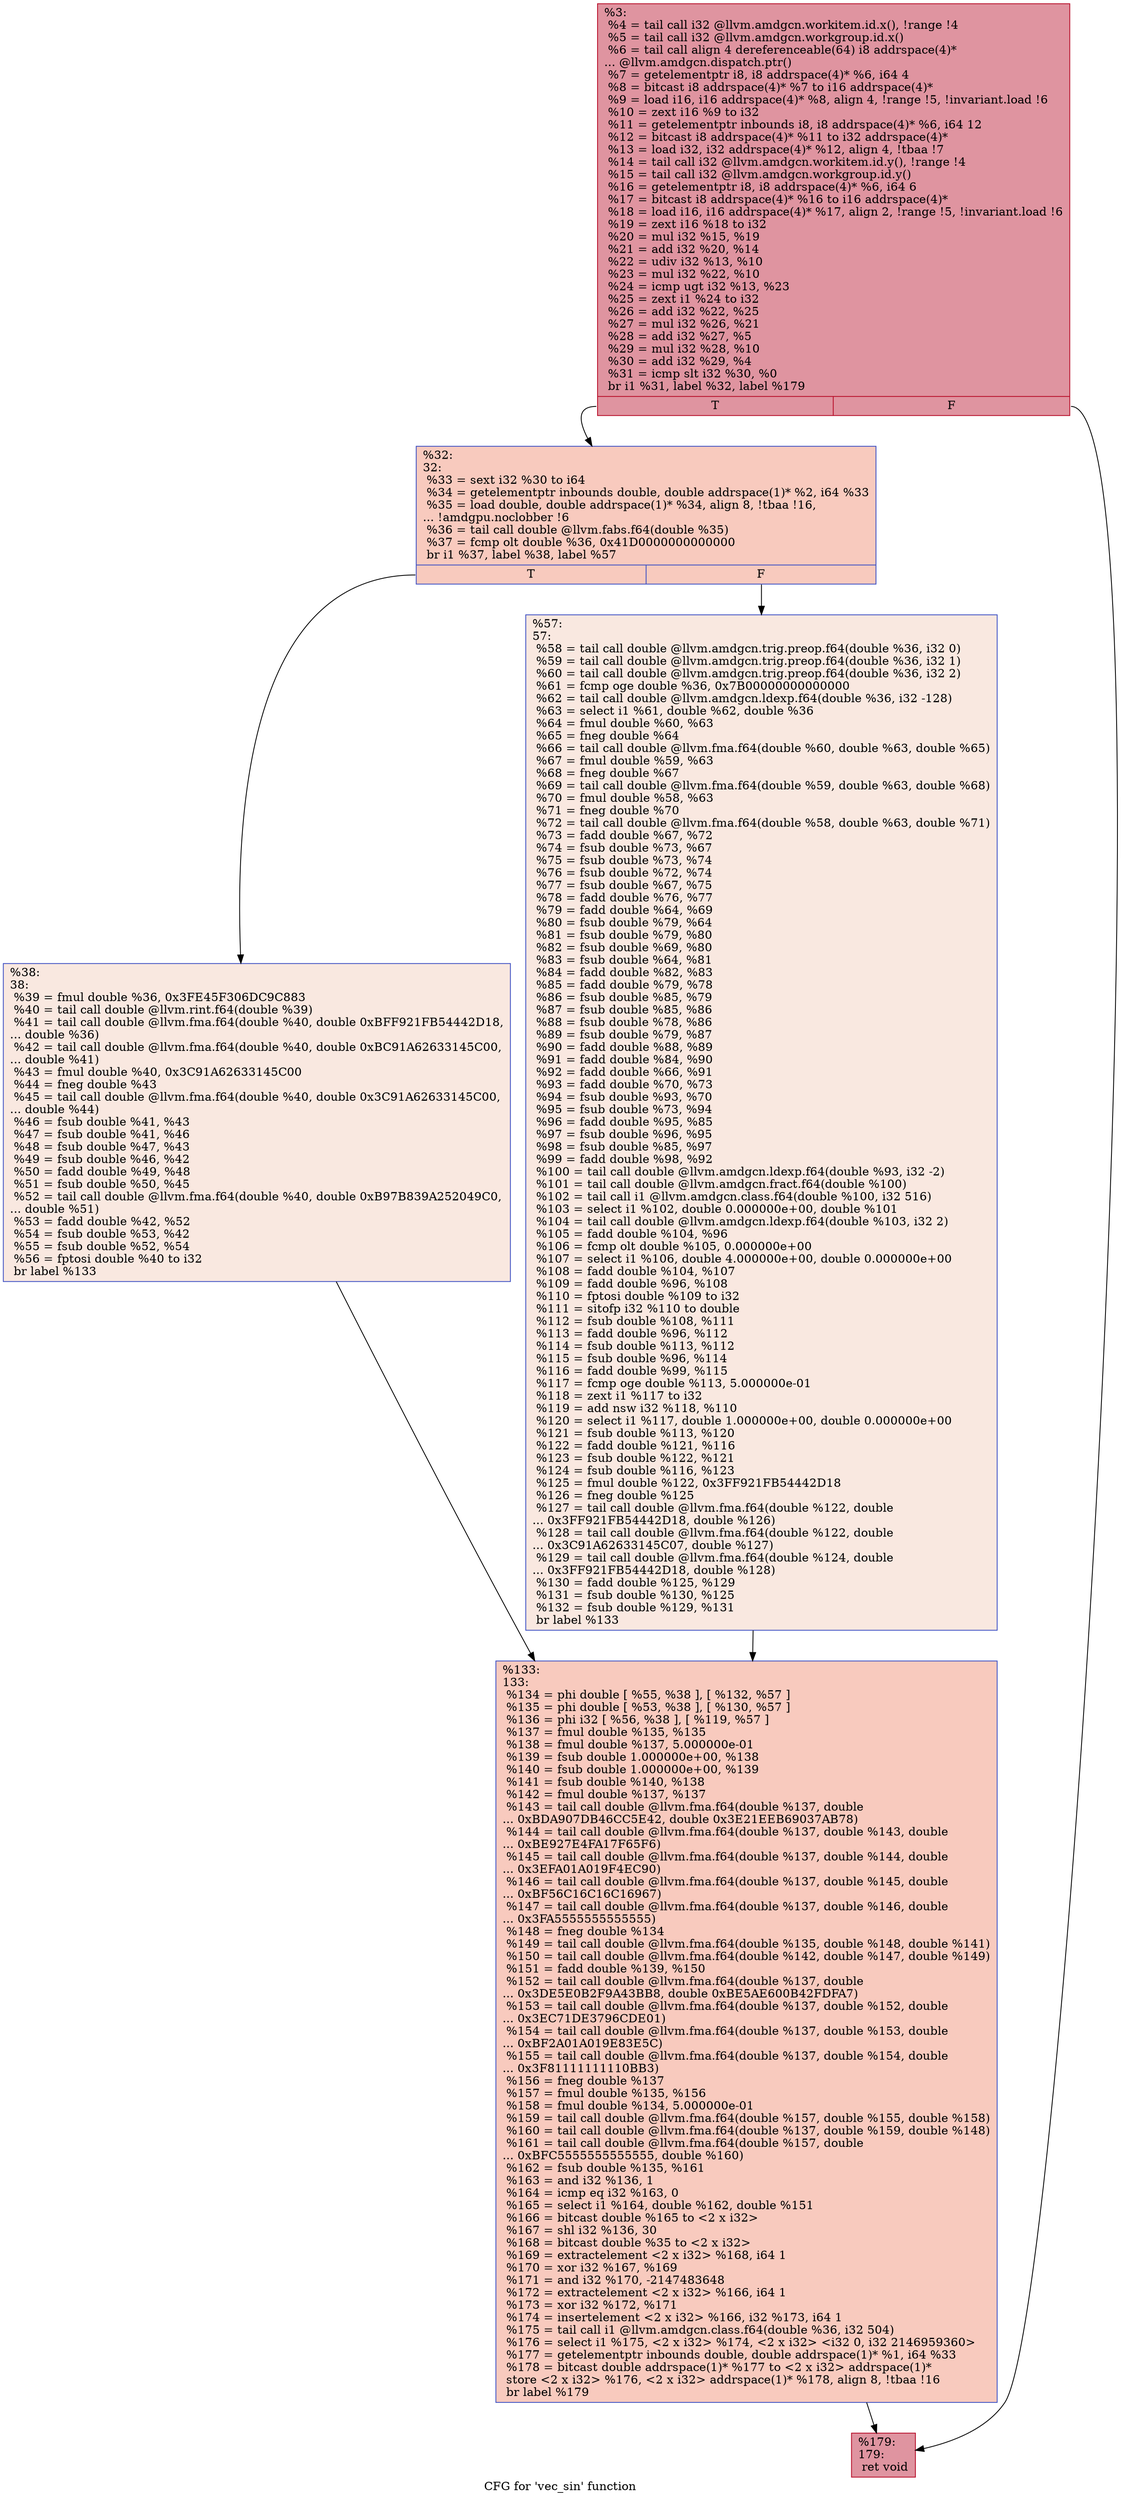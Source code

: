 digraph "CFG for 'vec_sin' function" {
	label="CFG for 'vec_sin' function";

	Node0x485c420 [shape=record,color="#b70d28ff", style=filled, fillcolor="#b70d2870",label="{%3:\l  %4 = tail call i32 @llvm.amdgcn.workitem.id.x(), !range !4\l  %5 = tail call i32 @llvm.amdgcn.workgroup.id.x()\l  %6 = tail call align 4 dereferenceable(64) i8 addrspace(4)*\l... @llvm.amdgcn.dispatch.ptr()\l  %7 = getelementptr i8, i8 addrspace(4)* %6, i64 4\l  %8 = bitcast i8 addrspace(4)* %7 to i16 addrspace(4)*\l  %9 = load i16, i16 addrspace(4)* %8, align 4, !range !5, !invariant.load !6\l  %10 = zext i16 %9 to i32\l  %11 = getelementptr inbounds i8, i8 addrspace(4)* %6, i64 12\l  %12 = bitcast i8 addrspace(4)* %11 to i32 addrspace(4)*\l  %13 = load i32, i32 addrspace(4)* %12, align 4, !tbaa !7\l  %14 = tail call i32 @llvm.amdgcn.workitem.id.y(), !range !4\l  %15 = tail call i32 @llvm.amdgcn.workgroup.id.y()\l  %16 = getelementptr i8, i8 addrspace(4)* %6, i64 6\l  %17 = bitcast i8 addrspace(4)* %16 to i16 addrspace(4)*\l  %18 = load i16, i16 addrspace(4)* %17, align 2, !range !5, !invariant.load !6\l  %19 = zext i16 %18 to i32\l  %20 = mul i32 %15, %19\l  %21 = add i32 %20, %14\l  %22 = udiv i32 %13, %10\l  %23 = mul i32 %22, %10\l  %24 = icmp ugt i32 %13, %23\l  %25 = zext i1 %24 to i32\l  %26 = add i32 %22, %25\l  %27 = mul i32 %26, %21\l  %28 = add i32 %27, %5\l  %29 = mul i32 %28, %10\l  %30 = add i32 %29, %4\l  %31 = icmp slt i32 %30, %0\l  br i1 %31, label %32, label %179\l|{<s0>T|<s1>F}}"];
	Node0x485c420:s0 -> Node0x4860460;
	Node0x485c420:s1 -> Node0x48604f0;
	Node0x4860460 [shape=record,color="#3d50c3ff", style=filled, fillcolor="#ef886b70",label="{%32:\l32:                                               \l  %33 = sext i32 %30 to i64\l  %34 = getelementptr inbounds double, double addrspace(1)* %2, i64 %33\l  %35 = load double, double addrspace(1)* %34, align 8, !tbaa !16,\l... !amdgpu.noclobber !6\l  %36 = tail call double @llvm.fabs.f64(double %35)\l  %37 = fcmp olt double %36, 0x41D0000000000000\l  br i1 %37, label %38, label %57\l|{<s0>T|<s1>F}}"];
	Node0x4860460:s0 -> Node0x48616d0;
	Node0x4860460:s1 -> Node0x4861760;
	Node0x48616d0 [shape=record,color="#3d50c3ff", style=filled, fillcolor="#f1ccb870",label="{%38:\l38:                                               \l  %39 = fmul double %36, 0x3FE45F306DC9C883\l  %40 = tail call double @llvm.rint.f64(double %39)\l  %41 = tail call double @llvm.fma.f64(double %40, double 0xBFF921FB54442D18,\l... double %36)\l  %42 = tail call double @llvm.fma.f64(double %40, double 0xBC91A62633145C00,\l... double %41)\l  %43 = fmul double %40, 0x3C91A62633145C00\l  %44 = fneg double %43\l  %45 = tail call double @llvm.fma.f64(double %40, double 0x3C91A62633145C00,\l... double %44)\l  %46 = fsub double %41, %43\l  %47 = fsub double %41, %46\l  %48 = fsub double %47, %43\l  %49 = fsub double %46, %42\l  %50 = fadd double %49, %48\l  %51 = fsub double %50, %45\l  %52 = tail call double @llvm.fma.f64(double %40, double 0xB97B839A252049C0,\l... double %51)\l  %53 = fadd double %42, %52\l  %54 = fsub double %53, %42\l  %55 = fsub double %52, %54\l  %56 = fptosi double %40 to i32\l  br label %133\l}"];
	Node0x48616d0 -> Node0x4862920;
	Node0x4861760 [shape=record,color="#3d50c3ff", style=filled, fillcolor="#f1ccb870",label="{%57:\l57:                                               \l  %58 = tail call double @llvm.amdgcn.trig.preop.f64(double %36, i32 0)\l  %59 = tail call double @llvm.amdgcn.trig.preop.f64(double %36, i32 1)\l  %60 = tail call double @llvm.amdgcn.trig.preop.f64(double %36, i32 2)\l  %61 = fcmp oge double %36, 0x7B00000000000000\l  %62 = tail call double @llvm.amdgcn.ldexp.f64(double %36, i32 -128)\l  %63 = select i1 %61, double %62, double %36\l  %64 = fmul double %60, %63\l  %65 = fneg double %64\l  %66 = tail call double @llvm.fma.f64(double %60, double %63, double %65)\l  %67 = fmul double %59, %63\l  %68 = fneg double %67\l  %69 = tail call double @llvm.fma.f64(double %59, double %63, double %68)\l  %70 = fmul double %58, %63\l  %71 = fneg double %70\l  %72 = tail call double @llvm.fma.f64(double %58, double %63, double %71)\l  %73 = fadd double %67, %72\l  %74 = fsub double %73, %67\l  %75 = fsub double %73, %74\l  %76 = fsub double %72, %74\l  %77 = fsub double %67, %75\l  %78 = fadd double %76, %77\l  %79 = fadd double %64, %69\l  %80 = fsub double %79, %64\l  %81 = fsub double %79, %80\l  %82 = fsub double %69, %80\l  %83 = fsub double %64, %81\l  %84 = fadd double %82, %83\l  %85 = fadd double %79, %78\l  %86 = fsub double %85, %79\l  %87 = fsub double %85, %86\l  %88 = fsub double %78, %86\l  %89 = fsub double %79, %87\l  %90 = fadd double %88, %89\l  %91 = fadd double %84, %90\l  %92 = fadd double %66, %91\l  %93 = fadd double %70, %73\l  %94 = fsub double %93, %70\l  %95 = fsub double %73, %94\l  %96 = fadd double %95, %85\l  %97 = fsub double %96, %95\l  %98 = fsub double %85, %97\l  %99 = fadd double %98, %92\l  %100 = tail call double @llvm.amdgcn.ldexp.f64(double %93, i32 -2)\l  %101 = tail call double @llvm.amdgcn.fract.f64(double %100)\l  %102 = tail call i1 @llvm.amdgcn.class.f64(double %100, i32 516)\l  %103 = select i1 %102, double 0.000000e+00, double %101\l  %104 = tail call double @llvm.amdgcn.ldexp.f64(double %103, i32 2)\l  %105 = fadd double %104, %96\l  %106 = fcmp olt double %105, 0.000000e+00\l  %107 = select i1 %106, double 4.000000e+00, double 0.000000e+00\l  %108 = fadd double %104, %107\l  %109 = fadd double %96, %108\l  %110 = fptosi double %109 to i32\l  %111 = sitofp i32 %110 to double\l  %112 = fsub double %108, %111\l  %113 = fadd double %96, %112\l  %114 = fsub double %113, %112\l  %115 = fsub double %96, %114\l  %116 = fadd double %99, %115\l  %117 = fcmp oge double %113, 5.000000e-01\l  %118 = zext i1 %117 to i32\l  %119 = add nsw i32 %118, %110\l  %120 = select i1 %117, double 1.000000e+00, double 0.000000e+00\l  %121 = fsub double %113, %120\l  %122 = fadd double %121, %116\l  %123 = fsub double %122, %121\l  %124 = fsub double %116, %123\l  %125 = fmul double %122, 0x3FF921FB54442D18\l  %126 = fneg double %125\l  %127 = tail call double @llvm.fma.f64(double %122, double\l... 0x3FF921FB54442D18, double %126)\l  %128 = tail call double @llvm.fma.f64(double %122, double\l... 0x3C91A62633145C07, double %127)\l  %129 = tail call double @llvm.fma.f64(double %124, double\l... 0x3FF921FB54442D18, double %128)\l  %130 = fadd double %125, %129\l  %131 = fsub double %130, %125\l  %132 = fsub double %129, %131\l  br label %133\l}"];
	Node0x4861760 -> Node0x4862920;
	Node0x4862920 [shape=record,color="#3d50c3ff", style=filled, fillcolor="#ef886b70",label="{%133:\l133:                                              \l  %134 = phi double [ %55, %38 ], [ %132, %57 ]\l  %135 = phi double [ %53, %38 ], [ %130, %57 ]\l  %136 = phi i32 [ %56, %38 ], [ %119, %57 ]\l  %137 = fmul double %135, %135\l  %138 = fmul double %137, 5.000000e-01\l  %139 = fsub double 1.000000e+00, %138\l  %140 = fsub double 1.000000e+00, %139\l  %141 = fsub double %140, %138\l  %142 = fmul double %137, %137\l  %143 = tail call double @llvm.fma.f64(double %137, double\l... 0xBDA907DB46CC5E42, double 0x3E21EEB69037AB78)\l  %144 = tail call double @llvm.fma.f64(double %137, double %143, double\l... 0xBE927E4FA17F65F6)\l  %145 = tail call double @llvm.fma.f64(double %137, double %144, double\l... 0x3EFA01A019F4EC90)\l  %146 = tail call double @llvm.fma.f64(double %137, double %145, double\l... 0xBF56C16C16C16967)\l  %147 = tail call double @llvm.fma.f64(double %137, double %146, double\l... 0x3FA5555555555555)\l  %148 = fneg double %134\l  %149 = tail call double @llvm.fma.f64(double %135, double %148, double %141)\l  %150 = tail call double @llvm.fma.f64(double %142, double %147, double %149)\l  %151 = fadd double %139, %150\l  %152 = tail call double @llvm.fma.f64(double %137, double\l... 0x3DE5E0B2F9A43BB8, double 0xBE5AE600B42FDFA7)\l  %153 = tail call double @llvm.fma.f64(double %137, double %152, double\l... 0x3EC71DE3796CDE01)\l  %154 = tail call double @llvm.fma.f64(double %137, double %153, double\l... 0xBF2A01A019E83E5C)\l  %155 = tail call double @llvm.fma.f64(double %137, double %154, double\l... 0x3F81111111110BB3)\l  %156 = fneg double %137\l  %157 = fmul double %135, %156\l  %158 = fmul double %134, 5.000000e-01\l  %159 = tail call double @llvm.fma.f64(double %157, double %155, double %158)\l  %160 = tail call double @llvm.fma.f64(double %137, double %159, double %148)\l  %161 = tail call double @llvm.fma.f64(double %157, double\l... 0xBFC5555555555555, double %160)\l  %162 = fsub double %135, %161\l  %163 = and i32 %136, 1\l  %164 = icmp eq i32 %163, 0\l  %165 = select i1 %164, double %162, double %151\l  %166 = bitcast double %165 to \<2 x i32\>\l  %167 = shl i32 %136, 30\l  %168 = bitcast double %35 to \<2 x i32\>\l  %169 = extractelement \<2 x i32\> %168, i64 1\l  %170 = xor i32 %167, %169\l  %171 = and i32 %170, -2147483648\l  %172 = extractelement \<2 x i32\> %166, i64 1\l  %173 = xor i32 %172, %171\l  %174 = insertelement \<2 x i32\> %166, i32 %173, i64 1\l  %175 = tail call i1 @llvm.amdgcn.class.f64(double %36, i32 504)\l  %176 = select i1 %175, \<2 x i32\> %174, \<2 x i32\> \<i32 0, i32 2146959360\>\l  %177 = getelementptr inbounds double, double addrspace(1)* %1, i64 %33\l  %178 = bitcast double addrspace(1)* %177 to \<2 x i32\> addrspace(1)*\l  store \<2 x i32\> %176, \<2 x i32\> addrspace(1)* %178, align 8, !tbaa !16\l  br label %179\l}"];
	Node0x4862920 -> Node0x48604f0;
	Node0x48604f0 [shape=record,color="#b70d28ff", style=filled, fillcolor="#b70d2870",label="{%179:\l179:                                              \l  ret void\l}"];
}
